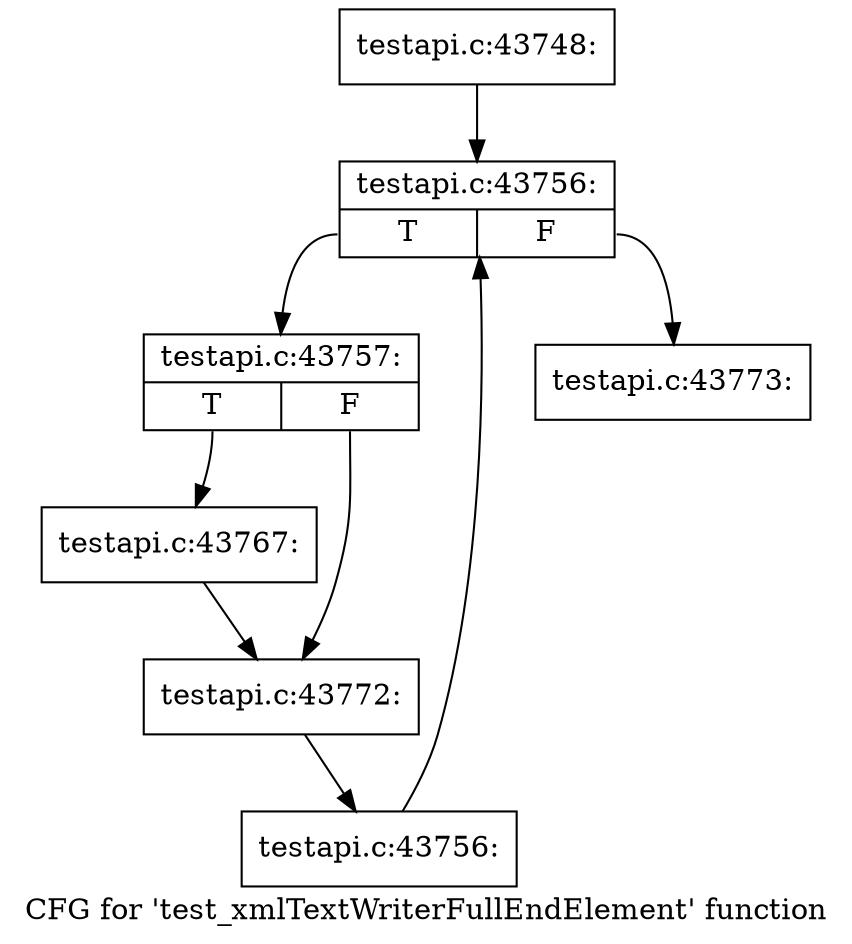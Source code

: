 digraph "CFG for 'test_xmlTextWriterFullEndElement' function" {
	label="CFG for 'test_xmlTextWriterFullEndElement' function";

	Node0x582f400 [shape=record,label="{testapi.c:43748:}"];
	Node0x582f400 -> Node0x583ae30;
	Node0x583ae30 [shape=record,label="{testapi.c:43756:|{<s0>T|<s1>F}}"];
	Node0x583ae30:s0 -> Node0x583b110;
	Node0x583ae30:s1 -> Node0x583ac90;
	Node0x583b110 [shape=record,label="{testapi.c:43757:|{<s0>T|<s1>F}}"];
	Node0x583b110:s0 -> Node0x583bf70;
	Node0x583b110:s1 -> Node0x583c740;
	Node0x583bf70 [shape=record,label="{testapi.c:43767:}"];
	Node0x583bf70 -> Node0x583c740;
	Node0x583c740 [shape=record,label="{testapi.c:43772:}"];
	Node0x583c740 -> Node0x583b080;
	Node0x583b080 [shape=record,label="{testapi.c:43756:}"];
	Node0x583b080 -> Node0x583ae30;
	Node0x583ac90 [shape=record,label="{testapi.c:43773:}"];
}
